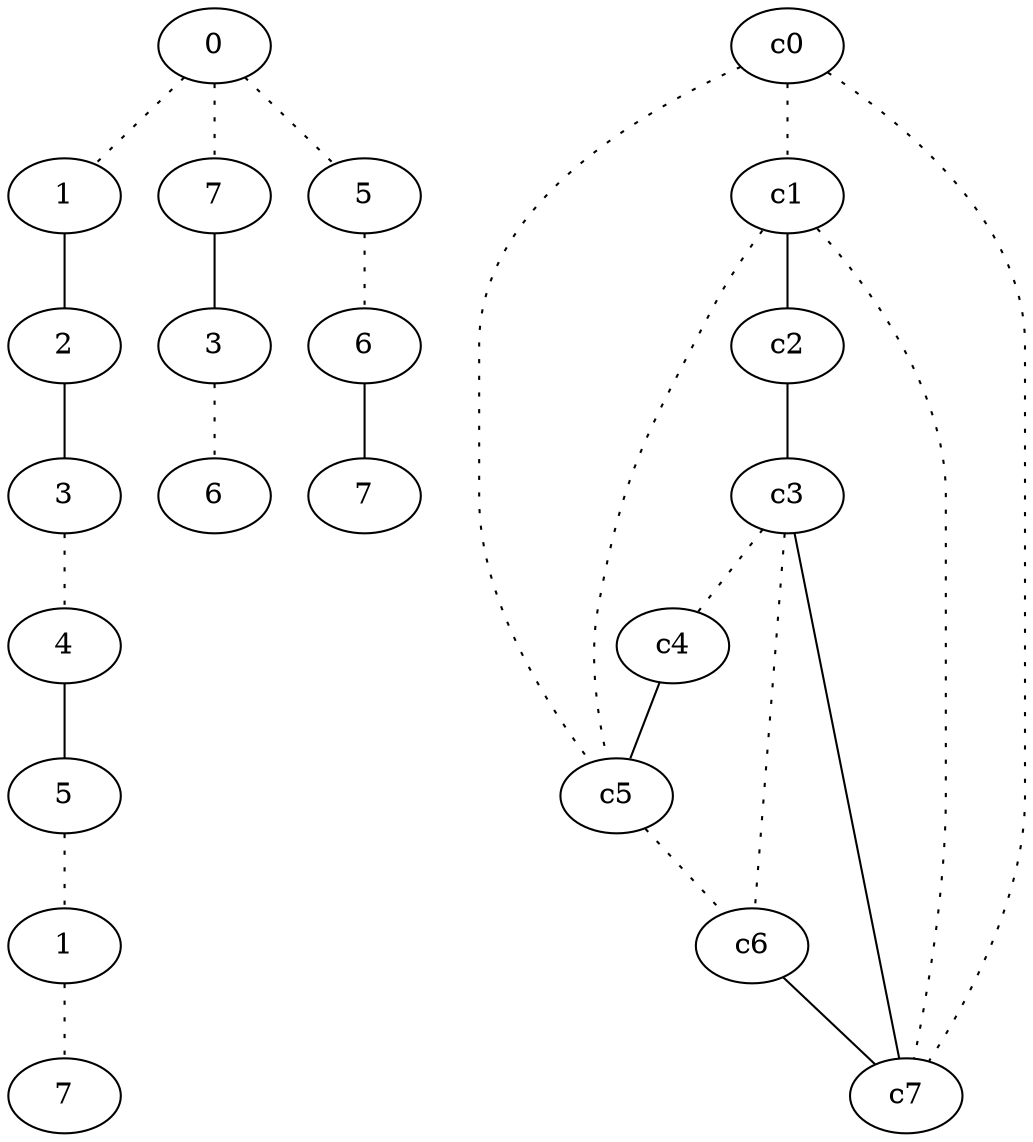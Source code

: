 graph {
a0[label=0];
a1[label=1];
a2[label=2];
a3[label=3];
a4[label=4];
a5[label=5];
a6[label=1];
a7[label=7];
a8[label=7];
a9[label=3];
a10[label=6];
a11[label=5];
a12[label=6];
a13[label=7];
a0 -- a1 [style=dotted];
a0 -- a8 [style=dotted];
a0 -- a11 [style=dotted];
a1 -- a2;
a2 -- a3;
a3 -- a4 [style=dotted];
a4 -- a5;
a5 -- a6 [style=dotted];
a6 -- a7 [style=dotted];
a8 -- a9;
a9 -- a10 [style=dotted];
a11 -- a12 [style=dotted];
a12 -- a13;
c0 -- c1 [style=dotted];
c0 -- c5 [style=dotted];
c0 -- c7 [style=dotted];
c1 -- c2;
c1 -- c5 [style=dotted];
c1 -- c7 [style=dotted];
c2 -- c3;
c3 -- c4 [style=dotted];
c3 -- c6 [style=dotted];
c3 -- c7;
c4 -- c5;
c5 -- c6 [style=dotted];
c6 -- c7;
}
